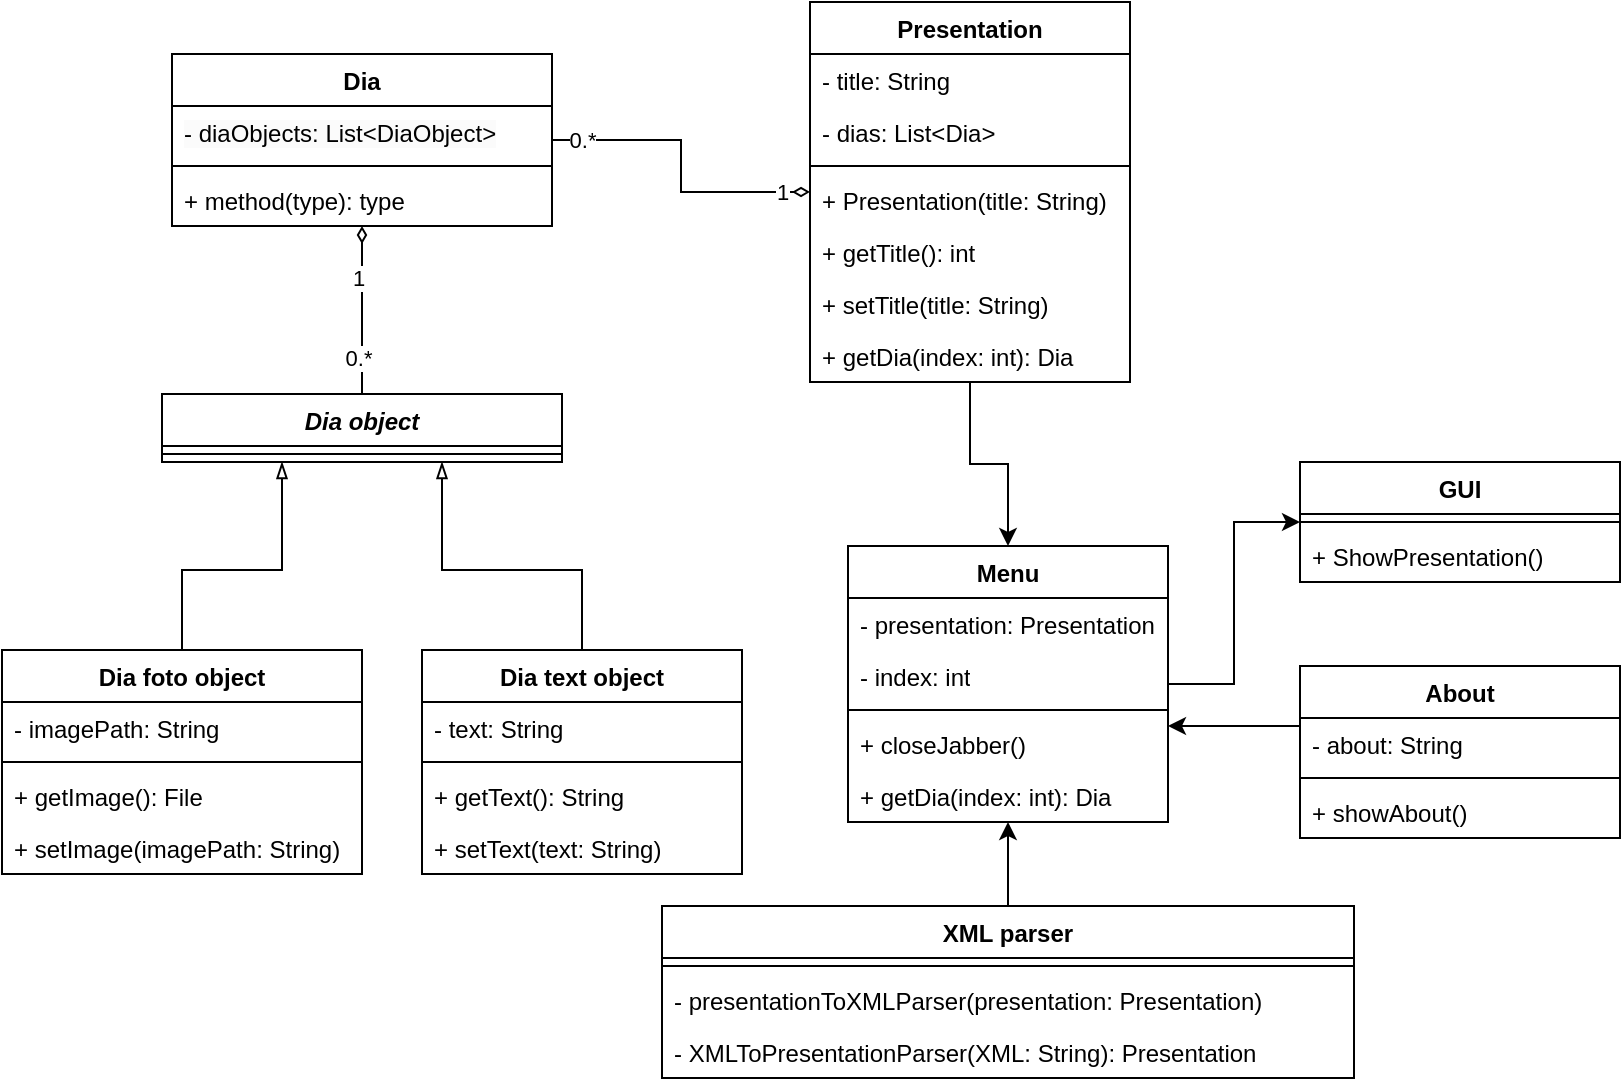 <mxfile version="21.1.2" type="device">
  <diagram id="C5RBs43oDa-KdzZeNtuy" name="Page-1">
    <mxGraphModel dx="1050" dy="573" grid="1" gridSize="10" guides="1" tooltips="1" connect="1" arrows="1" fold="1" page="1" pageScale="1" pageWidth="827" pageHeight="1169" math="0" shadow="0">
      <root>
        <mxCell id="WIyWlLk6GJQsqaUBKTNV-0" />
        <mxCell id="WIyWlLk6GJQsqaUBKTNV-1" parent="WIyWlLk6GJQsqaUBKTNV-0" />
        <mxCell id="uhYNqMUPaaXdywZmLBig-33" style="edgeStyle=orthogonalEdgeStyle;rounded=0;orthogonalLoop=1;jettySize=auto;html=1;endArrow=diamondThin;endFill=0;targetPerimeterSpacing=0;" edge="1" parent="WIyWlLk6GJQsqaUBKTNV-1" source="uhYNqMUPaaXdywZmLBig-0" target="uhYNqMUPaaXdywZmLBig-51">
          <mxGeometry relative="1" as="geometry">
            <mxPoint x="210" y="360" as="targetPoint" />
          </mxGeometry>
        </mxCell>
        <mxCell id="uhYNqMUPaaXdywZmLBig-0" value="&lt;i&gt;Dia object&lt;/i&gt;" style="swimlane;fontStyle=1;align=center;verticalAlign=top;childLayout=stackLayout;horizontal=1;startSize=26;horizontalStack=0;resizeParent=1;resizeParentMax=0;resizeLast=0;collapsible=1;marginBottom=0;whiteSpace=wrap;html=1;" vertex="1" parent="WIyWlLk6GJQsqaUBKTNV-1">
          <mxGeometry x="90" y="470" width="200" height="34" as="geometry" />
        </mxCell>
        <mxCell id="uhYNqMUPaaXdywZmLBig-2" value="" style="line;strokeWidth=1;fillColor=none;align=left;verticalAlign=middle;spacingTop=-1;spacingLeft=3;spacingRight=3;rotatable=0;labelPosition=right;points=[];portConstraint=eastwest;strokeColor=inherit;" vertex="1" parent="uhYNqMUPaaXdywZmLBig-0">
          <mxGeometry y="26" width="200" height="8" as="geometry" />
        </mxCell>
        <mxCell id="uhYNqMUPaaXdywZmLBig-71" style="edgeStyle=orthogonalEdgeStyle;rounded=0;orthogonalLoop=1;jettySize=auto;html=1;" edge="1" parent="WIyWlLk6GJQsqaUBKTNV-1" source="uhYNqMUPaaXdywZmLBig-4" target="uhYNqMUPaaXdywZmLBig-42">
          <mxGeometry relative="1" as="geometry" />
        </mxCell>
        <mxCell id="uhYNqMUPaaXdywZmLBig-4" value="XML parser" style="swimlane;fontStyle=1;align=center;verticalAlign=top;childLayout=stackLayout;horizontal=1;startSize=26;horizontalStack=0;resizeParent=1;resizeParentMax=0;resizeLast=0;collapsible=1;marginBottom=0;whiteSpace=wrap;html=1;" vertex="1" parent="WIyWlLk6GJQsqaUBKTNV-1">
          <mxGeometry x="340" y="726" width="346" height="86" as="geometry" />
        </mxCell>
        <mxCell id="uhYNqMUPaaXdywZmLBig-6" value="" style="line;strokeWidth=1;fillColor=none;align=left;verticalAlign=middle;spacingTop=-1;spacingLeft=3;spacingRight=3;rotatable=0;labelPosition=right;points=[];portConstraint=eastwest;strokeColor=inherit;" vertex="1" parent="uhYNqMUPaaXdywZmLBig-4">
          <mxGeometry y="26" width="346" height="8" as="geometry" />
        </mxCell>
        <mxCell id="uhYNqMUPaaXdywZmLBig-7" value="- presentationToXMLParser(presentation: Presentation)" style="text;strokeColor=none;fillColor=none;align=left;verticalAlign=top;spacingLeft=4;spacingRight=4;overflow=hidden;rotatable=0;points=[[0,0.5],[1,0.5]];portConstraint=eastwest;whiteSpace=wrap;html=1;" vertex="1" parent="uhYNqMUPaaXdywZmLBig-4">
          <mxGeometry y="34" width="346" height="26" as="geometry" />
        </mxCell>
        <mxCell id="uhYNqMUPaaXdywZmLBig-68" value="- XMLToPresentationParser(XML: String): Presentation" style="text;strokeColor=none;fillColor=none;align=left;verticalAlign=top;spacingLeft=4;spacingRight=4;overflow=hidden;rotatable=0;points=[[0,0.5],[1,0.5]];portConstraint=eastwest;whiteSpace=wrap;html=1;" vertex="1" parent="uhYNqMUPaaXdywZmLBig-4">
          <mxGeometry y="60" width="346" height="26" as="geometry" />
        </mxCell>
        <mxCell id="uhYNqMUPaaXdywZmLBig-72" style="edgeStyle=orthogonalEdgeStyle;rounded=0;orthogonalLoop=1;jettySize=auto;html=1;" edge="1" parent="WIyWlLk6GJQsqaUBKTNV-1" source="uhYNqMUPaaXdywZmLBig-12" target="uhYNqMUPaaXdywZmLBig-42">
          <mxGeometry relative="1" as="geometry">
            <mxPoint x="513" y="490" as="sourcePoint" />
          </mxGeometry>
        </mxCell>
        <mxCell id="uhYNqMUPaaXdywZmLBig-12" value="Presentation" style="swimlane;fontStyle=1;align=center;verticalAlign=top;childLayout=stackLayout;horizontal=1;startSize=26;horizontalStack=0;resizeParent=1;resizeParentMax=0;resizeLast=0;collapsible=1;marginBottom=0;whiteSpace=wrap;html=1;" vertex="1" parent="WIyWlLk6GJQsqaUBKTNV-1">
          <mxGeometry x="414" y="274" width="160" height="190" as="geometry" />
        </mxCell>
        <mxCell id="uhYNqMUPaaXdywZmLBig-13" value="- title: String" style="text;strokeColor=none;fillColor=none;align=left;verticalAlign=top;spacingLeft=4;spacingRight=4;overflow=hidden;rotatable=0;points=[[0,0.5],[1,0.5]];portConstraint=eastwest;whiteSpace=wrap;html=1;" vertex="1" parent="uhYNqMUPaaXdywZmLBig-12">
          <mxGeometry y="26" width="160" height="26" as="geometry" />
        </mxCell>
        <mxCell id="uhYNqMUPaaXdywZmLBig-49" value="- dias: List&amp;lt;Dia&amp;gt;" style="text;strokeColor=none;fillColor=none;align=left;verticalAlign=top;spacingLeft=4;spacingRight=4;overflow=hidden;rotatable=0;points=[[0,0.5],[1,0.5]];portConstraint=eastwest;whiteSpace=wrap;html=1;" vertex="1" parent="uhYNqMUPaaXdywZmLBig-12">
          <mxGeometry y="52" width="160" height="26" as="geometry" />
        </mxCell>
        <mxCell id="uhYNqMUPaaXdywZmLBig-14" value="" style="line;strokeWidth=1;fillColor=none;align=left;verticalAlign=middle;spacingTop=-1;spacingLeft=3;spacingRight=3;rotatable=0;labelPosition=right;points=[];portConstraint=eastwest;strokeColor=inherit;" vertex="1" parent="uhYNqMUPaaXdywZmLBig-12">
          <mxGeometry y="78" width="160" height="8" as="geometry" />
        </mxCell>
        <mxCell id="uhYNqMUPaaXdywZmLBig-15" value="+ Presentation(title: String)" style="text;strokeColor=none;fillColor=none;align=left;verticalAlign=top;spacingLeft=4;spacingRight=4;overflow=hidden;rotatable=0;points=[[0,0.5],[1,0.5]];portConstraint=eastwest;whiteSpace=wrap;html=1;" vertex="1" parent="uhYNqMUPaaXdywZmLBig-12">
          <mxGeometry y="86" width="160" height="26" as="geometry" />
        </mxCell>
        <mxCell id="uhYNqMUPaaXdywZmLBig-58" value="+ getTitle(): int" style="text;strokeColor=none;fillColor=none;align=left;verticalAlign=top;spacingLeft=4;spacingRight=4;overflow=hidden;rotatable=0;points=[[0,0.5],[1,0.5]];portConstraint=eastwest;whiteSpace=wrap;html=1;" vertex="1" parent="uhYNqMUPaaXdywZmLBig-12">
          <mxGeometry y="112" width="160" height="26" as="geometry" />
        </mxCell>
        <mxCell id="uhYNqMUPaaXdywZmLBig-60" value="+ setTitle(title: String)" style="text;strokeColor=none;fillColor=none;align=left;verticalAlign=top;spacingLeft=4;spacingRight=4;overflow=hidden;rotatable=0;points=[[0,0.5],[1,0.5]];portConstraint=eastwest;whiteSpace=wrap;html=1;" vertex="1" parent="uhYNqMUPaaXdywZmLBig-12">
          <mxGeometry y="138" width="160" height="26" as="geometry" />
        </mxCell>
        <mxCell id="uhYNqMUPaaXdywZmLBig-64" value="+ getDia(index: int): Dia" style="text;strokeColor=none;fillColor=none;align=left;verticalAlign=top;spacingLeft=4;spacingRight=4;overflow=hidden;rotatable=0;points=[[0,0.5],[1,0.5]];portConstraint=eastwest;whiteSpace=wrap;html=1;" vertex="1" parent="uhYNqMUPaaXdywZmLBig-12">
          <mxGeometry y="164" width="160" height="26" as="geometry" />
        </mxCell>
        <mxCell id="uhYNqMUPaaXdywZmLBig-31" style="edgeStyle=orthogonalEdgeStyle;rounded=0;orthogonalLoop=1;jettySize=auto;html=1;endArrow=blockThin;endFill=0;" edge="1" parent="WIyWlLk6GJQsqaUBKTNV-1" source="uhYNqMUPaaXdywZmLBig-23" target="uhYNqMUPaaXdywZmLBig-0">
          <mxGeometry relative="1" as="geometry">
            <Array as="points">
              <mxPoint x="100" y="558" />
              <mxPoint x="150" y="558" />
            </Array>
          </mxGeometry>
        </mxCell>
        <mxCell id="uhYNqMUPaaXdywZmLBig-23" value="Dia foto object" style="swimlane;fontStyle=1;align=center;verticalAlign=top;childLayout=stackLayout;horizontal=1;startSize=26;horizontalStack=0;resizeParent=1;resizeParentMax=0;resizeLast=0;collapsible=1;marginBottom=0;whiteSpace=wrap;html=1;" vertex="1" parent="WIyWlLk6GJQsqaUBKTNV-1">
          <mxGeometry x="10" y="598" width="180" height="112" as="geometry" />
        </mxCell>
        <mxCell id="uhYNqMUPaaXdywZmLBig-24" value="- imagePath: String" style="text;strokeColor=none;fillColor=none;align=left;verticalAlign=top;spacingLeft=4;spacingRight=4;overflow=hidden;rotatable=0;points=[[0,0.5],[1,0.5]];portConstraint=eastwest;whiteSpace=wrap;html=1;" vertex="1" parent="uhYNqMUPaaXdywZmLBig-23">
          <mxGeometry y="26" width="180" height="26" as="geometry" />
        </mxCell>
        <mxCell id="uhYNqMUPaaXdywZmLBig-25" value="" style="line;strokeWidth=1;fillColor=none;align=left;verticalAlign=middle;spacingTop=-1;spacingLeft=3;spacingRight=3;rotatable=0;labelPosition=right;points=[];portConstraint=eastwest;strokeColor=inherit;" vertex="1" parent="uhYNqMUPaaXdywZmLBig-23">
          <mxGeometry y="52" width="180" height="8" as="geometry" />
        </mxCell>
        <mxCell id="uhYNqMUPaaXdywZmLBig-26" value="+ getImage(): File" style="text;strokeColor=none;fillColor=none;align=left;verticalAlign=top;spacingLeft=4;spacingRight=4;overflow=hidden;rotatable=0;points=[[0,0.5],[1,0.5]];portConstraint=eastwest;whiteSpace=wrap;html=1;" vertex="1" parent="uhYNqMUPaaXdywZmLBig-23">
          <mxGeometry y="60" width="180" height="26" as="geometry" />
        </mxCell>
        <mxCell id="uhYNqMUPaaXdywZmLBig-70" value="+ setImage(imagePath: String)" style="text;strokeColor=none;fillColor=none;align=left;verticalAlign=top;spacingLeft=4;spacingRight=4;overflow=hidden;rotatable=0;points=[[0,0.5],[1,0.5]];portConstraint=eastwest;whiteSpace=wrap;html=1;" vertex="1" parent="uhYNqMUPaaXdywZmLBig-23">
          <mxGeometry y="86" width="180" height="26" as="geometry" />
        </mxCell>
        <mxCell id="uhYNqMUPaaXdywZmLBig-32" style="edgeStyle=orthogonalEdgeStyle;rounded=0;orthogonalLoop=1;jettySize=auto;html=1;endArrow=blockThin;endFill=0;" edge="1" parent="WIyWlLk6GJQsqaUBKTNV-1" source="uhYNqMUPaaXdywZmLBig-27" target="uhYNqMUPaaXdywZmLBig-0">
          <mxGeometry relative="1" as="geometry">
            <Array as="points">
              <mxPoint x="300" y="558" />
              <mxPoint x="230" y="558" />
            </Array>
          </mxGeometry>
        </mxCell>
        <mxCell id="uhYNqMUPaaXdywZmLBig-27" value="Dia text object" style="swimlane;fontStyle=1;align=center;verticalAlign=top;childLayout=stackLayout;horizontal=1;startSize=26;horizontalStack=0;resizeParent=1;resizeParentMax=0;resizeLast=0;collapsible=1;marginBottom=0;whiteSpace=wrap;html=1;" vertex="1" parent="WIyWlLk6GJQsqaUBKTNV-1">
          <mxGeometry x="220" y="598" width="160" height="112" as="geometry" />
        </mxCell>
        <mxCell id="uhYNqMUPaaXdywZmLBig-28" value="- text: String" style="text;strokeColor=none;fillColor=none;align=left;verticalAlign=top;spacingLeft=4;spacingRight=4;overflow=hidden;rotatable=0;points=[[0,0.5],[1,0.5]];portConstraint=eastwest;whiteSpace=wrap;html=1;" vertex="1" parent="uhYNqMUPaaXdywZmLBig-27">
          <mxGeometry y="26" width="160" height="26" as="geometry" />
        </mxCell>
        <mxCell id="uhYNqMUPaaXdywZmLBig-29" value="" style="line;strokeWidth=1;fillColor=none;align=left;verticalAlign=middle;spacingTop=-1;spacingLeft=3;spacingRight=3;rotatable=0;labelPosition=right;points=[];portConstraint=eastwest;strokeColor=inherit;" vertex="1" parent="uhYNqMUPaaXdywZmLBig-27">
          <mxGeometry y="52" width="160" height="8" as="geometry" />
        </mxCell>
        <mxCell id="uhYNqMUPaaXdywZmLBig-30" value="+ getText(): String" style="text;strokeColor=none;fillColor=none;align=left;verticalAlign=top;spacingLeft=4;spacingRight=4;overflow=hidden;rotatable=0;points=[[0,0.5],[1,0.5]];portConstraint=eastwest;whiteSpace=wrap;html=1;" vertex="1" parent="uhYNqMUPaaXdywZmLBig-27">
          <mxGeometry y="60" width="160" height="26" as="geometry" />
        </mxCell>
        <mxCell id="uhYNqMUPaaXdywZmLBig-69" value="+ setText(text: String)" style="text;strokeColor=none;fillColor=none;align=left;verticalAlign=top;spacingLeft=4;spacingRight=4;overflow=hidden;rotatable=0;points=[[0,0.5],[1,0.5]];portConstraint=eastwest;whiteSpace=wrap;html=1;" vertex="1" parent="uhYNqMUPaaXdywZmLBig-27">
          <mxGeometry y="86" width="160" height="26" as="geometry" />
        </mxCell>
        <mxCell id="uhYNqMUPaaXdywZmLBig-34" value="GUI" style="swimlane;fontStyle=1;align=center;verticalAlign=top;childLayout=stackLayout;horizontal=1;startSize=26;horizontalStack=0;resizeParent=1;resizeParentMax=0;resizeLast=0;collapsible=1;marginBottom=0;whiteSpace=wrap;html=1;" vertex="1" parent="WIyWlLk6GJQsqaUBKTNV-1">
          <mxGeometry x="659" y="504" width="160" height="60" as="geometry" />
        </mxCell>
        <mxCell id="uhYNqMUPaaXdywZmLBig-36" value="" style="line;strokeWidth=1;fillColor=none;align=left;verticalAlign=middle;spacingTop=-1;spacingLeft=3;spacingRight=3;rotatable=0;labelPosition=right;points=[];portConstraint=eastwest;strokeColor=inherit;" vertex="1" parent="uhYNqMUPaaXdywZmLBig-34">
          <mxGeometry y="26" width="160" height="8" as="geometry" />
        </mxCell>
        <mxCell id="uhYNqMUPaaXdywZmLBig-37" value="+ ShowPresentation()" style="text;strokeColor=none;fillColor=none;align=left;verticalAlign=top;spacingLeft=4;spacingRight=4;overflow=hidden;rotatable=0;points=[[0,0.5],[1,0.5]];portConstraint=eastwest;whiteSpace=wrap;html=1;" vertex="1" parent="uhYNqMUPaaXdywZmLBig-34">
          <mxGeometry y="34" width="160" height="26" as="geometry" />
        </mxCell>
        <mxCell id="uhYNqMUPaaXdywZmLBig-73" style="edgeStyle=orthogonalEdgeStyle;rounded=0;orthogonalLoop=1;jettySize=auto;html=1;" edge="1" parent="WIyWlLk6GJQsqaUBKTNV-1" source="uhYNqMUPaaXdywZmLBig-42" target="uhYNqMUPaaXdywZmLBig-34">
          <mxGeometry relative="1" as="geometry" />
        </mxCell>
        <mxCell id="uhYNqMUPaaXdywZmLBig-42" value="Menu&lt;br&gt;" style="swimlane;fontStyle=1;align=center;verticalAlign=top;childLayout=stackLayout;horizontal=1;startSize=26;horizontalStack=0;resizeParent=1;resizeParentMax=0;resizeLast=0;collapsible=1;marginBottom=0;whiteSpace=wrap;html=1;" vertex="1" parent="WIyWlLk6GJQsqaUBKTNV-1">
          <mxGeometry x="433" y="546" width="160" height="138" as="geometry" />
        </mxCell>
        <mxCell id="uhYNqMUPaaXdywZmLBig-35" value="- presentation: Presentation" style="text;strokeColor=none;fillColor=none;align=left;verticalAlign=top;spacingLeft=4;spacingRight=4;overflow=hidden;rotatable=0;points=[[0,0.5],[1,0.5]];portConstraint=eastwest;whiteSpace=wrap;html=1;" vertex="1" parent="uhYNqMUPaaXdywZmLBig-42">
          <mxGeometry y="26" width="160" height="26" as="geometry" />
        </mxCell>
        <mxCell id="uhYNqMUPaaXdywZmLBig-83" value="- index: int" style="text;strokeColor=none;fillColor=none;align=left;verticalAlign=top;spacingLeft=4;spacingRight=4;overflow=hidden;rotatable=0;points=[[0,0.5],[1,0.5]];portConstraint=eastwest;whiteSpace=wrap;html=1;" vertex="1" parent="uhYNqMUPaaXdywZmLBig-42">
          <mxGeometry y="52" width="160" height="26" as="geometry" />
        </mxCell>
        <mxCell id="uhYNqMUPaaXdywZmLBig-44" value="" style="line;strokeWidth=1;fillColor=none;align=left;verticalAlign=middle;spacingTop=-1;spacingLeft=3;spacingRight=3;rotatable=0;labelPosition=right;points=[];portConstraint=eastwest;strokeColor=inherit;" vertex="1" parent="uhYNqMUPaaXdywZmLBig-42">
          <mxGeometry y="78" width="160" height="8" as="geometry" />
        </mxCell>
        <mxCell id="uhYNqMUPaaXdywZmLBig-79" value="+ closeJabber()" style="text;strokeColor=none;fillColor=none;align=left;verticalAlign=top;spacingLeft=4;spacingRight=4;overflow=hidden;rotatable=0;points=[[0,0.5],[1,0.5]];portConstraint=eastwest;whiteSpace=wrap;html=1;" vertex="1" parent="uhYNqMUPaaXdywZmLBig-42">
          <mxGeometry y="86" width="160" height="26" as="geometry" />
        </mxCell>
        <mxCell id="uhYNqMUPaaXdywZmLBig-84" value="+ getDia(index: int): Dia" style="text;strokeColor=none;fillColor=none;align=left;verticalAlign=top;spacingLeft=4;spacingRight=4;overflow=hidden;rotatable=0;points=[[0,0.5],[1,0.5]];portConstraint=eastwest;whiteSpace=wrap;html=1;" vertex="1" parent="uhYNqMUPaaXdywZmLBig-42">
          <mxGeometry y="112" width="160" height="26" as="geometry" />
        </mxCell>
        <mxCell id="uhYNqMUPaaXdywZmLBig-57" value="1" style="edgeStyle=orthogonalEdgeStyle;rounded=0;orthogonalLoop=1;jettySize=auto;html=1;endArrow=diamondThin;endFill=0;" edge="1" parent="WIyWlLk6GJQsqaUBKTNV-1" source="uhYNqMUPaaXdywZmLBig-51" target="uhYNqMUPaaXdywZmLBig-12">
          <mxGeometry x="0.819" relative="1" as="geometry">
            <mxPoint as="offset" />
          </mxGeometry>
        </mxCell>
        <mxCell id="uhYNqMUPaaXdywZmLBig-85" value="0.*" style="edgeLabel;html=1;align=center;verticalAlign=middle;resizable=0;points=[];" vertex="1" connectable="0" parent="uhYNqMUPaaXdywZmLBig-57">
          <mxGeometry x="0.742" y="1" relative="1" as="geometry">
            <mxPoint x="-94" y="-25" as="offset" />
          </mxGeometry>
        </mxCell>
        <mxCell id="uhYNqMUPaaXdywZmLBig-51" value="Dia" style="swimlane;fontStyle=1;align=center;verticalAlign=top;childLayout=stackLayout;horizontal=1;startSize=26;horizontalStack=0;resizeParent=1;resizeParentMax=0;resizeLast=0;collapsible=1;marginBottom=0;whiteSpace=wrap;html=1;" vertex="1" parent="WIyWlLk6GJQsqaUBKTNV-1">
          <mxGeometry x="95" y="300" width="190" height="86" as="geometry" />
        </mxCell>
        <mxCell id="uhYNqMUPaaXdywZmLBig-53" value="&lt;span style=&quot;color: rgb(0, 0, 0); font-family: Helvetica; font-size: 12px; font-style: normal; font-variant-ligatures: normal; font-variant-caps: normal; font-weight: 400; letter-spacing: normal; orphans: 2; text-align: left; text-indent: 0px; text-transform: none; widows: 2; word-spacing: 0px; -webkit-text-stroke-width: 0px; background-color: rgb(251, 251, 251); text-decoration-thickness: initial; text-decoration-style: initial; text-decoration-color: initial; float: none; display: inline !important;&quot;&gt;- diaObjects: List&amp;lt;DiaObject&amp;gt;&lt;/span&gt;" style="text;strokeColor=none;fillColor=none;align=left;verticalAlign=top;spacingLeft=4;spacingRight=4;overflow=hidden;rotatable=0;points=[[0,0.5],[1,0.5]];portConstraint=eastwest;whiteSpace=wrap;html=1;" vertex="1" parent="uhYNqMUPaaXdywZmLBig-51">
          <mxGeometry y="26" width="190" height="26" as="geometry" />
        </mxCell>
        <mxCell id="uhYNqMUPaaXdywZmLBig-55" value="" style="line;strokeWidth=1;fillColor=none;align=left;verticalAlign=middle;spacingTop=-1;spacingLeft=3;spacingRight=3;rotatable=0;labelPosition=right;points=[];portConstraint=eastwest;strokeColor=inherit;" vertex="1" parent="uhYNqMUPaaXdywZmLBig-51">
          <mxGeometry y="52" width="190" height="8" as="geometry" />
        </mxCell>
        <mxCell id="uhYNqMUPaaXdywZmLBig-56" value="+ method(type): type" style="text;strokeColor=none;fillColor=none;align=left;verticalAlign=top;spacingLeft=4;spacingRight=4;overflow=hidden;rotatable=0;points=[[0,0.5],[1,0.5]];portConstraint=eastwest;whiteSpace=wrap;html=1;" vertex="1" parent="uhYNqMUPaaXdywZmLBig-51">
          <mxGeometry y="60" width="190" height="26" as="geometry" />
        </mxCell>
        <mxCell id="uhYNqMUPaaXdywZmLBig-78" style="edgeStyle=orthogonalEdgeStyle;rounded=0;orthogonalLoop=1;jettySize=auto;html=1;" edge="1" parent="WIyWlLk6GJQsqaUBKTNV-1" source="uhYNqMUPaaXdywZmLBig-74" target="uhYNqMUPaaXdywZmLBig-42">
          <mxGeometry relative="1" as="geometry">
            <Array as="points">
              <mxPoint x="619" y="636" />
              <mxPoint x="619" y="636" />
            </Array>
          </mxGeometry>
        </mxCell>
        <mxCell id="uhYNqMUPaaXdywZmLBig-74" value="About" style="swimlane;fontStyle=1;align=center;verticalAlign=top;childLayout=stackLayout;horizontal=1;startSize=26;horizontalStack=0;resizeParent=1;resizeParentMax=0;resizeLast=0;collapsible=1;marginBottom=0;whiteSpace=wrap;html=1;" vertex="1" parent="WIyWlLk6GJQsqaUBKTNV-1">
          <mxGeometry x="659" y="606" width="160" height="86" as="geometry" />
        </mxCell>
        <mxCell id="uhYNqMUPaaXdywZmLBig-77" value="- about: String" style="text;strokeColor=none;fillColor=none;align=left;verticalAlign=top;spacingLeft=4;spacingRight=4;overflow=hidden;rotatable=0;points=[[0,0.5],[1,0.5]];portConstraint=eastwest;whiteSpace=wrap;html=1;" vertex="1" parent="uhYNqMUPaaXdywZmLBig-74">
          <mxGeometry y="26" width="160" height="26" as="geometry" />
        </mxCell>
        <mxCell id="uhYNqMUPaaXdywZmLBig-75" value="" style="line;strokeWidth=1;fillColor=none;align=left;verticalAlign=middle;spacingTop=-1;spacingLeft=3;spacingRight=3;rotatable=0;labelPosition=right;points=[];portConstraint=eastwest;strokeColor=inherit;" vertex="1" parent="uhYNqMUPaaXdywZmLBig-74">
          <mxGeometry y="52" width="160" height="8" as="geometry" />
        </mxCell>
        <mxCell id="uhYNqMUPaaXdywZmLBig-76" value="+ showAbout()" style="text;strokeColor=none;fillColor=none;align=left;verticalAlign=top;spacingLeft=4;spacingRight=4;overflow=hidden;rotatable=0;points=[[0,0.5],[1,0.5]];portConstraint=eastwest;whiteSpace=wrap;html=1;" vertex="1" parent="uhYNqMUPaaXdywZmLBig-74">
          <mxGeometry y="60" width="160" height="26" as="geometry" />
        </mxCell>
        <mxCell id="uhYNqMUPaaXdywZmLBig-86" value="0.*" style="edgeLabel;html=1;align=center;verticalAlign=middle;resizable=0;points=[];" vertex="1" connectable="0" parent="WIyWlLk6GJQsqaUBKTNV-1">
          <mxGeometry x="310" y="380" as="geometry">
            <mxPoint x="-122" y="72" as="offset" />
          </mxGeometry>
        </mxCell>
        <mxCell id="uhYNqMUPaaXdywZmLBig-87" value="1" style="edgeLabel;html=1;align=center;verticalAlign=middle;resizable=0;points=[];" vertex="1" connectable="0" parent="WIyWlLk6GJQsqaUBKTNV-1">
          <mxGeometry x="310" y="340" as="geometry">
            <mxPoint x="-122" y="72" as="offset" />
          </mxGeometry>
        </mxCell>
      </root>
    </mxGraphModel>
  </diagram>
</mxfile>

